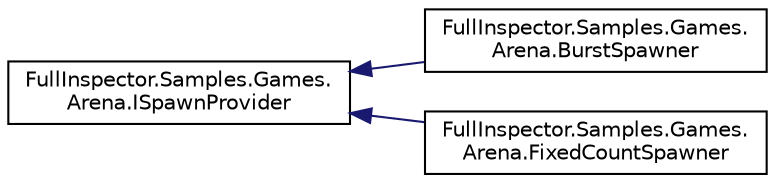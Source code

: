 digraph "Graphical Class Hierarchy"
{
  edge [fontname="Helvetica",fontsize="10",labelfontname="Helvetica",labelfontsize="10"];
  node [fontname="Helvetica",fontsize="10",shape=record];
  rankdir="LR";
  Node1 [label="FullInspector.Samples.Games.\lArena.ISpawnProvider",height=0.2,width=0.4,color="black", fillcolor="white", style="filled",URL="$interface_full_inspector_1_1_samples_1_1_games_1_1_arena_1_1_i_spawn_provider.html"];
  Node1 -> Node2 [dir="back",color="midnightblue",fontsize="10",style="solid",fontname="Helvetica"];
  Node2 [label="FullInspector.Samples.Games.\lArena.BurstSpawner",height=0.2,width=0.4,color="black", fillcolor="white", style="filled",URL="$class_full_inspector_1_1_samples_1_1_games_1_1_arena_1_1_burst_spawner.html",tooltip="Spawns objects in a burst "];
  Node1 -> Node3 [dir="back",color="midnightblue",fontsize="10",style="solid",fontname="Helvetica"];
  Node3 [label="FullInspector.Samples.Games.\lArena.FixedCountSpawner",height=0.2,width=0.4,color="black", fillcolor="white", style="filled",URL="$class_full_inspector_1_1_samples_1_1_games_1_1_arena_1_1_fixed_count_spawner.html",tooltip="Spawns an object every n seconds. "];
}
